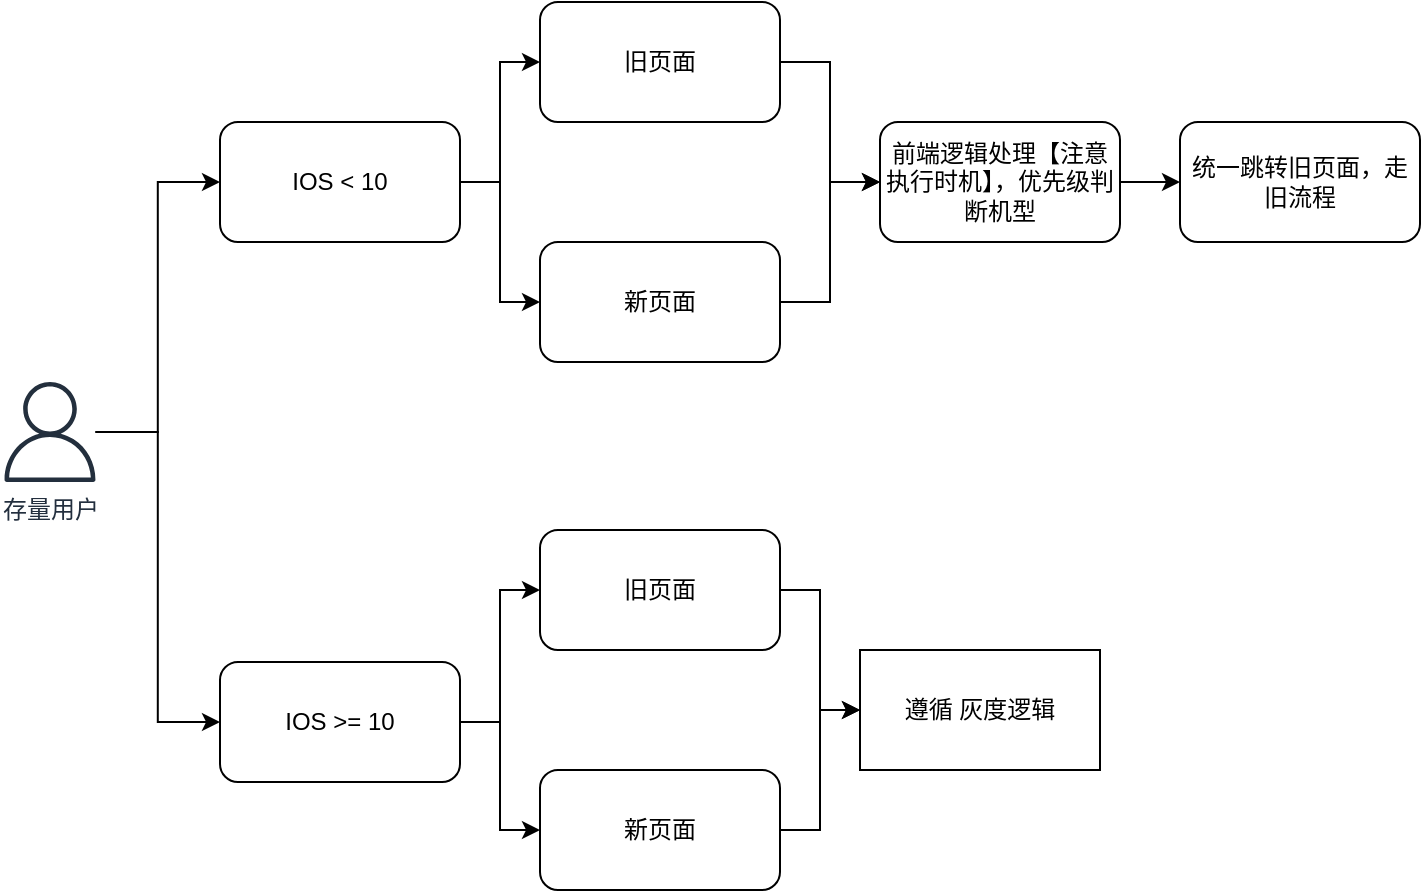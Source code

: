 <mxfile version="20.8.23" type="github">
  <diagram name="第 1 页" id="GjBEDHpOoYwPvvLWHBtA">
    <mxGraphModel dx="905" dy="1735" grid="1" gridSize="10" guides="1" tooltips="1" connect="1" arrows="1" fold="1" page="1" pageScale="1" pageWidth="827" pageHeight="1169" math="0" shadow="0">
      <root>
        <mxCell id="0" />
        <mxCell id="1" parent="0" />
        <mxCell id="6syj6s5cMVSccxYBOCFn-4" value="" style="edgeStyle=orthogonalEdgeStyle;rounded=0;orthogonalLoop=1;jettySize=auto;html=1;entryX=0;entryY=0.5;entryDx=0;entryDy=0;" edge="1" parent="1" source="6syj6s5cMVSccxYBOCFn-1" target="6syj6s5cMVSccxYBOCFn-6">
          <mxGeometry relative="1" as="geometry">
            <mxPoint x="200" y="159" as="targetPoint" />
          </mxGeometry>
        </mxCell>
        <mxCell id="6syj6s5cMVSccxYBOCFn-29" style="edgeStyle=orthogonalEdgeStyle;rounded=0;orthogonalLoop=1;jettySize=auto;html=1;entryX=0;entryY=0.5;entryDx=0;entryDy=0;" edge="1" parent="1" source="6syj6s5cMVSccxYBOCFn-1" target="6syj6s5cMVSccxYBOCFn-8">
          <mxGeometry relative="1" as="geometry" />
        </mxCell>
        <mxCell id="6syj6s5cMVSccxYBOCFn-1" value="存量用户" style="sketch=0;outlineConnect=0;fontColor=#232F3E;gradientColor=none;fillColor=#232F3D;strokeColor=none;dashed=0;verticalLabelPosition=bottom;verticalAlign=top;align=center;html=1;fontSize=12;fontStyle=0;aspect=fixed;pointerEvents=1;shape=mxgraph.aws4.user;" vertex="1" parent="1">
          <mxGeometry x="90" y="60" width="50" height="50" as="geometry" />
        </mxCell>
        <mxCell id="6syj6s5cMVSccxYBOCFn-32" style="edgeStyle=orthogonalEdgeStyle;rounded=0;orthogonalLoop=1;jettySize=auto;html=1;entryX=0;entryY=0.5;entryDx=0;entryDy=0;" edge="1" parent="1" source="6syj6s5cMVSccxYBOCFn-6" target="6syj6s5cMVSccxYBOCFn-30">
          <mxGeometry relative="1" as="geometry" />
        </mxCell>
        <mxCell id="6syj6s5cMVSccxYBOCFn-33" style="edgeStyle=orthogonalEdgeStyle;rounded=0;orthogonalLoop=1;jettySize=auto;html=1;entryX=0;entryY=0.5;entryDx=0;entryDy=0;" edge="1" parent="1" source="6syj6s5cMVSccxYBOCFn-6" target="6syj6s5cMVSccxYBOCFn-31">
          <mxGeometry relative="1" as="geometry" />
        </mxCell>
        <mxCell id="6syj6s5cMVSccxYBOCFn-6" value="IOS &amp;lt; 10" style="rounded=1;whiteSpace=wrap;html=1;" vertex="1" parent="1">
          <mxGeometry x="200" y="-70" width="120" height="60" as="geometry" />
        </mxCell>
        <mxCell id="6syj6s5cMVSccxYBOCFn-39" style="edgeStyle=orthogonalEdgeStyle;rounded=0;orthogonalLoop=1;jettySize=auto;html=1;entryX=0;entryY=0.5;entryDx=0;entryDy=0;" edge="1" parent="1" source="6syj6s5cMVSccxYBOCFn-8" target="6syj6s5cMVSccxYBOCFn-37">
          <mxGeometry relative="1" as="geometry" />
        </mxCell>
        <mxCell id="6syj6s5cMVSccxYBOCFn-40" style="edgeStyle=orthogonalEdgeStyle;rounded=0;orthogonalLoop=1;jettySize=auto;html=1;entryX=0;entryY=0.5;entryDx=0;entryDy=0;" edge="1" parent="1" source="6syj6s5cMVSccxYBOCFn-8" target="6syj6s5cMVSccxYBOCFn-38">
          <mxGeometry relative="1" as="geometry" />
        </mxCell>
        <mxCell id="6syj6s5cMVSccxYBOCFn-8" value="IOS &amp;gt;= 10" style="rounded=1;whiteSpace=wrap;html=1;" vertex="1" parent="1">
          <mxGeometry x="200" y="200" width="120" height="60" as="geometry" />
        </mxCell>
        <mxCell id="6syj6s5cMVSccxYBOCFn-13" value="" style="edgeStyle=orthogonalEdgeStyle;rounded=0;orthogonalLoop=1;jettySize=auto;html=1;" edge="1" parent="1" source="6syj6s5cMVSccxYBOCFn-10" target="6syj6s5cMVSccxYBOCFn-12">
          <mxGeometry relative="1" as="geometry" />
        </mxCell>
        <mxCell id="6syj6s5cMVSccxYBOCFn-10" value="前端逻辑处理【注意执行时机】，优先级判断机型" style="rounded=1;whiteSpace=wrap;html=1;" vertex="1" parent="1">
          <mxGeometry x="530" y="-70" width="120" height="60" as="geometry" />
        </mxCell>
        <mxCell id="6syj6s5cMVSccxYBOCFn-12" value="统一跳转旧页面，走旧流程" style="rounded=1;whiteSpace=wrap;html=1;" vertex="1" parent="1">
          <mxGeometry x="680" y="-70" width="120" height="60" as="geometry" />
        </mxCell>
        <mxCell id="6syj6s5cMVSccxYBOCFn-14" value="遵循 灰度逻辑" style="rounded=1;whiteSpace=wrap;html=1;arcSize=0;" vertex="1" parent="1">
          <mxGeometry x="520" y="194" width="120" height="60" as="geometry" />
        </mxCell>
        <mxCell id="6syj6s5cMVSccxYBOCFn-34" style="edgeStyle=orthogonalEdgeStyle;rounded=0;orthogonalLoop=1;jettySize=auto;html=1;" edge="1" parent="1" source="6syj6s5cMVSccxYBOCFn-30" target="6syj6s5cMVSccxYBOCFn-10">
          <mxGeometry relative="1" as="geometry" />
        </mxCell>
        <mxCell id="6syj6s5cMVSccxYBOCFn-30" value="旧页面" style="rounded=1;whiteSpace=wrap;html=1;" vertex="1" parent="1">
          <mxGeometry x="360" y="-130" width="120" height="60" as="geometry" />
        </mxCell>
        <mxCell id="6syj6s5cMVSccxYBOCFn-35" style="edgeStyle=orthogonalEdgeStyle;rounded=0;orthogonalLoop=1;jettySize=auto;html=1;entryX=0;entryY=0.5;entryDx=0;entryDy=0;" edge="1" parent="1" source="6syj6s5cMVSccxYBOCFn-31" target="6syj6s5cMVSccxYBOCFn-10">
          <mxGeometry relative="1" as="geometry" />
        </mxCell>
        <mxCell id="6syj6s5cMVSccxYBOCFn-31" value="新页面" style="rounded=1;whiteSpace=wrap;html=1;" vertex="1" parent="1">
          <mxGeometry x="360" y="-10" width="120" height="60" as="geometry" />
        </mxCell>
        <mxCell id="6syj6s5cMVSccxYBOCFn-41" style="edgeStyle=orthogonalEdgeStyle;rounded=0;orthogonalLoop=1;jettySize=auto;html=1;entryX=0;entryY=0.5;entryDx=0;entryDy=0;" edge="1" parent="1" source="6syj6s5cMVSccxYBOCFn-37" target="6syj6s5cMVSccxYBOCFn-14">
          <mxGeometry relative="1" as="geometry" />
        </mxCell>
        <mxCell id="6syj6s5cMVSccxYBOCFn-37" value="旧页面" style="rounded=1;whiteSpace=wrap;html=1;" vertex="1" parent="1">
          <mxGeometry x="360" y="134" width="120" height="60" as="geometry" />
        </mxCell>
        <mxCell id="6syj6s5cMVSccxYBOCFn-42" style="edgeStyle=orthogonalEdgeStyle;rounded=0;orthogonalLoop=1;jettySize=auto;html=1;entryX=0;entryY=0.5;entryDx=0;entryDy=0;" edge="1" parent="1" source="6syj6s5cMVSccxYBOCFn-38" target="6syj6s5cMVSccxYBOCFn-14">
          <mxGeometry relative="1" as="geometry" />
        </mxCell>
        <mxCell id="6syj6s5cMVSccxYBOCFn-38" value="新页面" style="rounded=1;whiteSpace=wrap;html=1;" vertex="1" parent="1">
          <mxGeometry x="360" y="254" width="120" height="60" as="geometry" />
        </mxCell>
      </root>
    </mxGraphModel>
  </diagram>
</mxfile>
